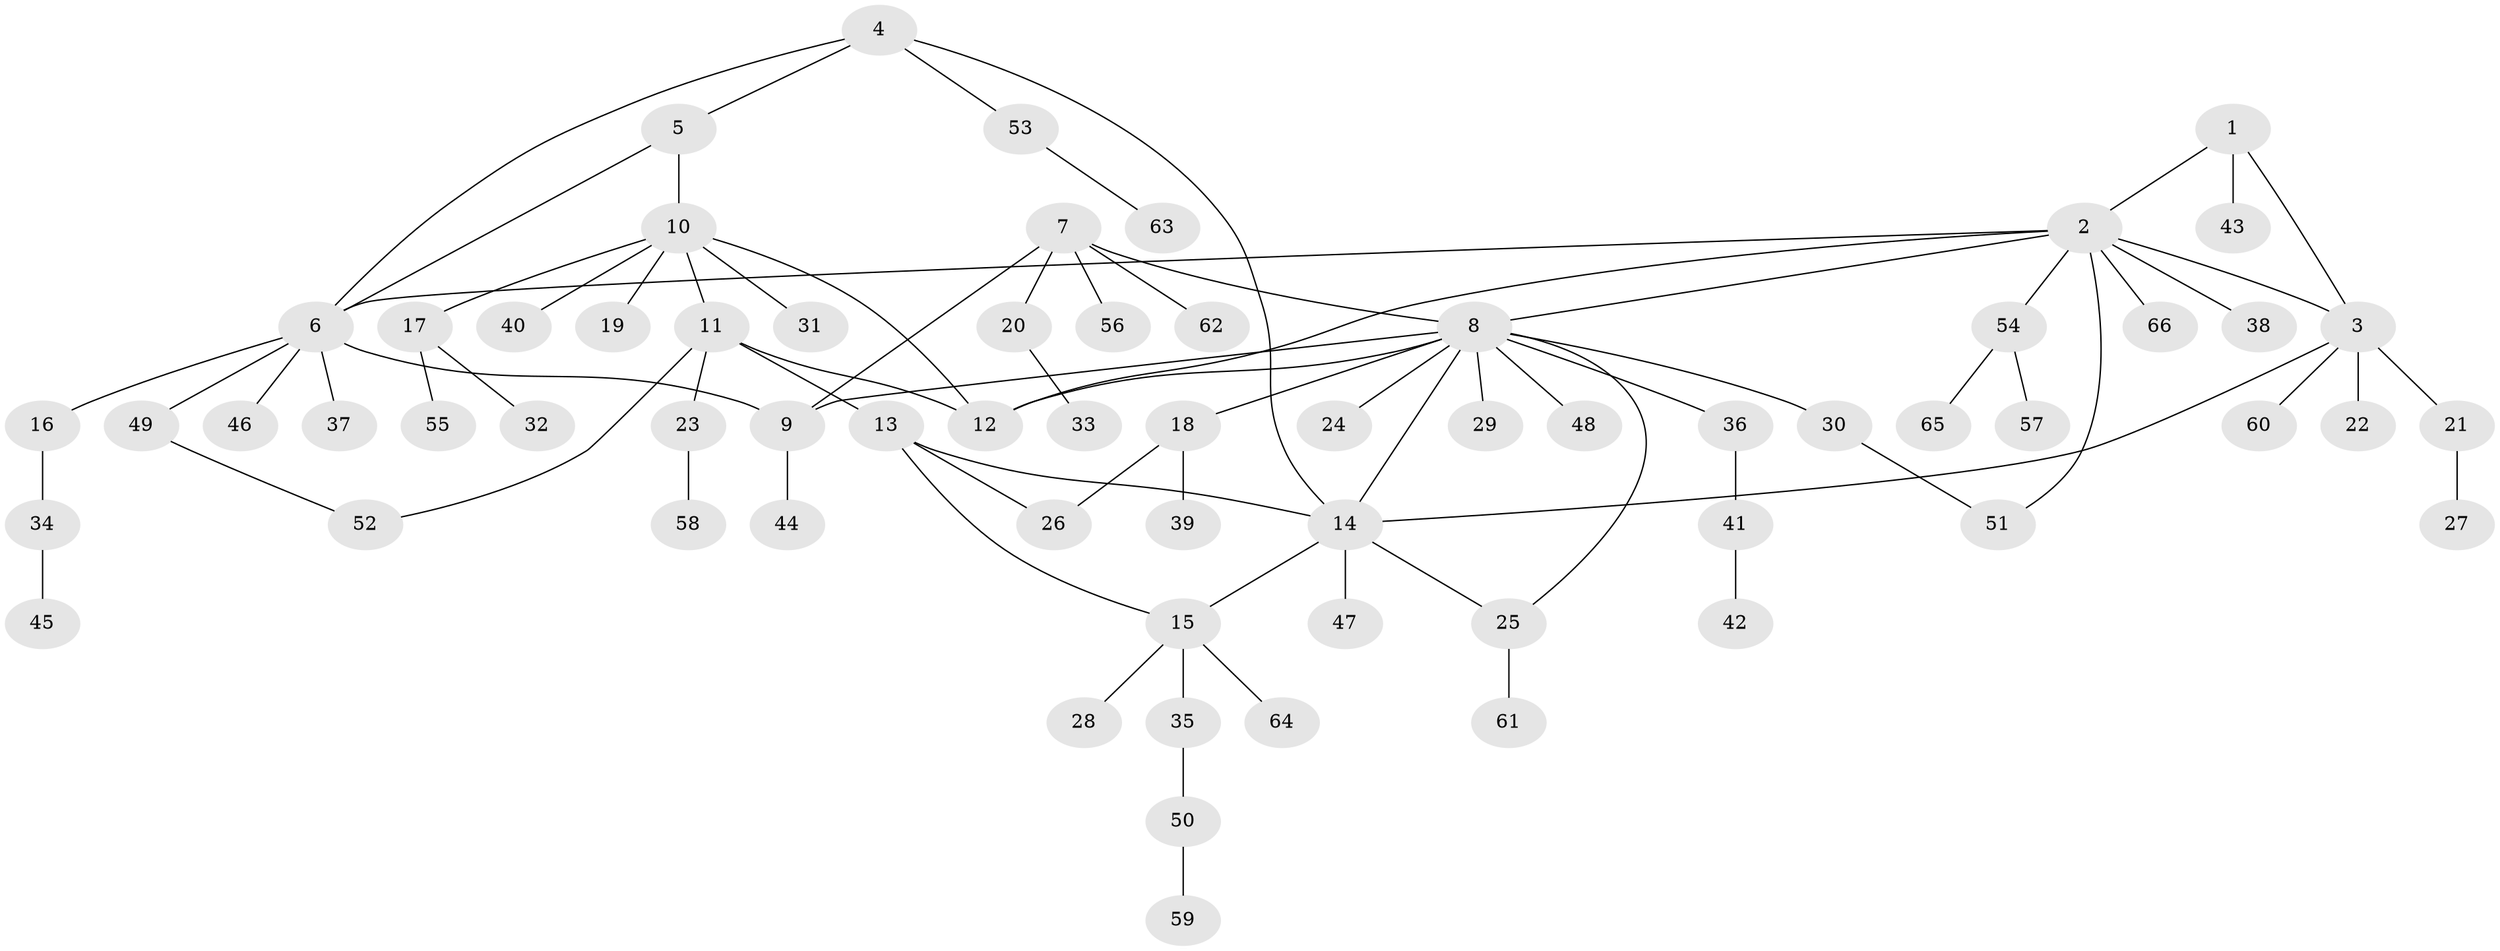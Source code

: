 // coarse degree distribution, {2: 0.24242424242424243, 8: 0.030303030303030304, 5: 0.12121212121212122, 6: 0.06060606060606061, 9: 0.030303030303030304, 4: 0.06060606060606061, 3: 0.09090909090909091, 1: 0.36363636363636365}
// Generated by graph-tools (version 1.1) at 2025/52/03/04/25 22:52:33]
// undirected, 66 vertices, 80 edges
graph export_dot {
  node [color=gray90,style=filled];
  1;
  2;
  3;
  4;
  5;
  6;
  7;
  8;
  9;
  10;
  11;
  12;
  13;
  14;
  15;
  16;
  17;
  18;
  19;
  20;
  21;
  22;
  23;
  24;
  25;
  26;
  27;
  28;
  29;
  30;
  31;
  32;
  33;
  34;
  35;
  36;
  37;
  38;
  39;
  40;
  41;
  42;
  43;
  44;
  45;
  46;
  47;
  48;
  49;
  50;
  51;
  52;
  53;
  54;
  55;
  56;
  57;
  58;
  59;
  60;
  61;
  62;
  63;
  64;
  65;
  66;
  1 -- 2;
  1 -- 3;
  1 -- 43;
  2 -- 3;
  2 -- 6;
  2 -- 8;
  2 -- 12;
  2 -- 38;
  2 -- 51;
  2 -- 54;
  2 -- 66;
  3 -- 14;
  3 -- 21;
  3 -- 22;
  3 -- 60;
  4 -- 5;
  4 -- 6;
  4 -- 14;
  4 -- 53;
  5 -- 6;
  5 -- 10;
  6 -- 9;
  6 -- 16;
  6 -- 37;
  6 -- 46;
  6 -- 49;
  7 -- 8;
  7 -- 9;
  7 -- 20;
  7 -- 56;
  7 -- 62;
  8 -- 9;
  8 -- 12;
  8 -- 14;
  8 -- 18;
  8 -- 24;
  8 -- 25;
  8 -- 29;
  8 -- 30;
  8 -- 36;
  8 -- 48;
  9 -- 44;
  10 -- 11;
  10 -- 12;
  10 -- 17;
  10 -- 19;
  10 -- 31;
  10 -- 40;
  11 -- 12;
  11 -- 13;
  11 -- 23;
  11 -- 52;
  13 -- 14;
  13 -- 15;
  13 -- 26;
  14 -- 15;
  14 -- 25;
  14 -- 47;
  15 -- 28;
  15 -- 35;
  15 -- 64;
  16 -- 34;
  17 -- 32;
  17 -- 55;
  18 -- 26;
  18 -- 39;
  20 -- 33;
  21 -- 27;
  23 -- 58;
  25 -- 61;
  30 -- 51;
  34 -- 45;
  35 -- 50;
  36 -- 41;
  41 -- 42;
  49 -- 52;
  50 -- 59;
  53 -- 63;
  54 -- 57;
  54 -- 65;
}
